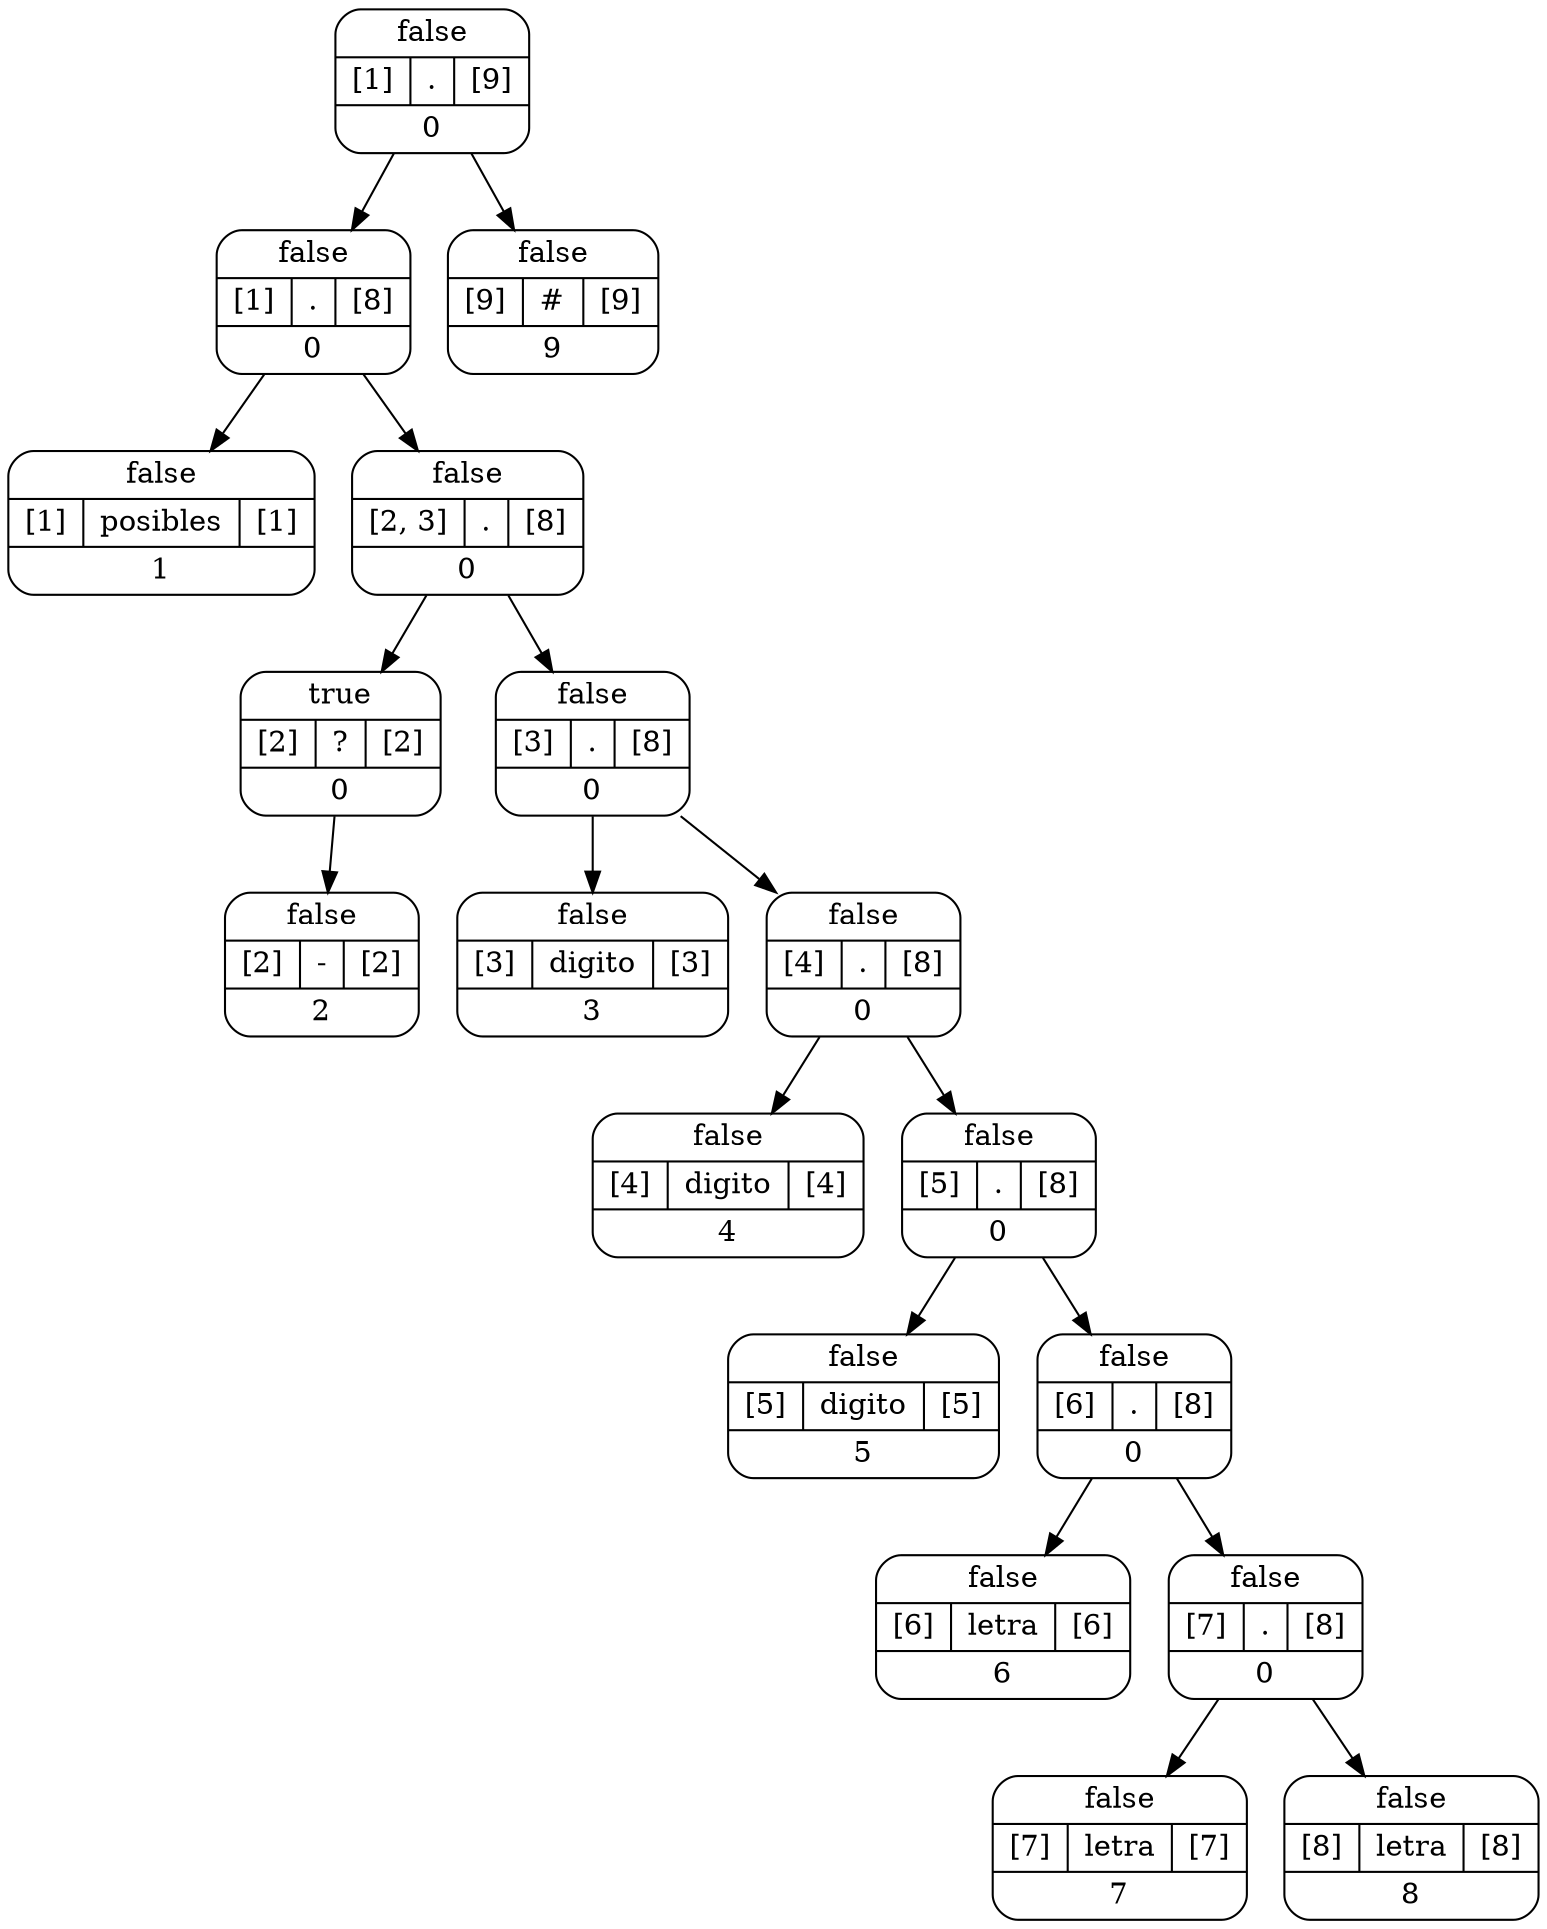 digraph Arbol_Sintactico{

 node[style=rounded shape=record]
node0[label = "{false|{[1]|.|[9]}|0}"];
node0 -> node00
node00[label = "{false|{[1]|.|[8]}|0}"];
node00 -> node000
node000[label = "{false|{[1]|posibles|[1]}|1}"];
node00 -> node001
node001[label = "{false|{[2, 3]|.|[8]}|0}"];
node001 -> node0010
node0010[label = "{true|{[2]|?|[2]}|0}"];
node0010 -> node00100
node00100[label = "{false|{[2]|-|[2]}|2}"];
node001 -> node0011
node0011[label = "{false|{[3]|.|[8]}|0}"];
node0011 -> node00110
node00110[label = "{false|{[3]|digito|[3]}|3}"];
node0011 -> node00111
node00111[label = "{false|{[4]|.|[8]}|0}"];
node00111 -> node001110
node001110[label = "{false|{[4]|digito|[4]}|4}"];
node00111 -> node001111
node001111[label = "{false|{[5]|.|[8]}|0}"];
node001111 -> node0011110
node0011110[label = "{false|{[5]|digito|[5]}|5}"];
node001111 -> node0011111
node0011111[label = "{false|{[6]|.|[8]}|0}"];
node0011111 -> node00111110
node00111110[label = "{false|{[6]|letra|[6]}|6}"];
node0011111 -> node00111111
node00111111[label = "{false|{[7]|.|[8]}|0}"];
node00111111 -> node001111110
node001111110[label = "{false|{[7]|letra|[7]}|7}"];
node00111111 -> node001111111
node001111111[label = "{false|{[8]|letra|[8]}|8}"];
node0 -> node01
node01[label = "{false|{[9]|#|[9]}|9}"];


}
